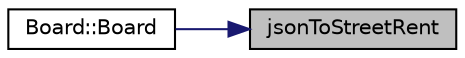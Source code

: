 digraph "jsonToStreetRent"
{
 // LATEX_PDF_SIZE
  edge [fontname="Helvetica",fontsize="10",labelfontname="Helvetica",labelfontsize="10"];
  node [fontname="Helvetica",fontsize="10",shape=record];
  rankdir="RL";
  Node1 [label="jsonToStreetRent",height=0.2,width=0.4,color="black", fillcolor="grey75", style="filled", fontcolor="black",tooltip=" "];
  Node1 -> Node2 [dir="back",color="midnightblue",fontsize="10",style="solid",fontname="Helvetica"];
  Node2 [label="Board::Board",height=0.2,width=0.4,color="black", fillcolor="white", style="filled",URL="$class_board.html#a79e3b8de081a3c283aebb122cc333dc3",tooltip=" "];
}

